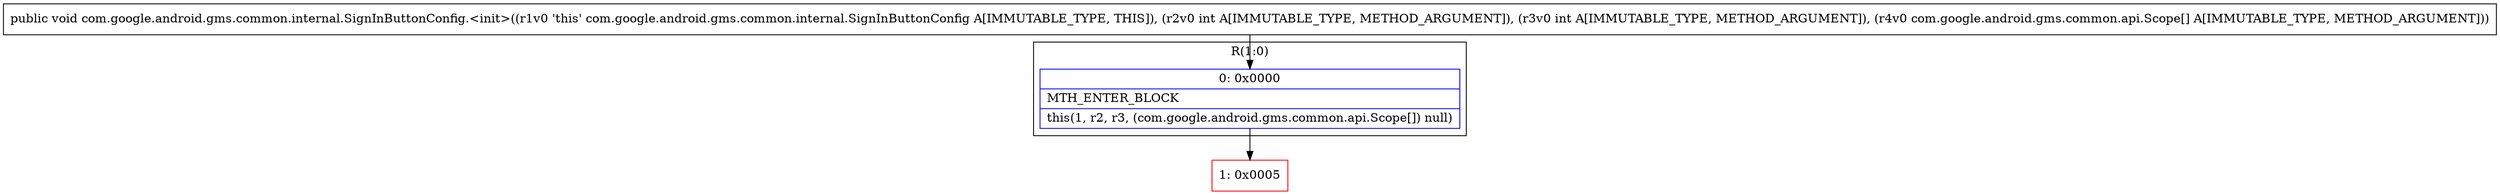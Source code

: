 digraph "CFG forcom.google.android.gms.common.internal.SignInButtonConfig.\<init\>(II[Lcom\/google\/android\/gms\/common\/api\/Scope;)V" {
subgraph cluster_Region_1833137250 {
label = "R(1:0)";
node [shape=record,color=blue];
Node_0 [shape=record,label="{0\:\ 0x0000|MTH_ENTER_BLOCK\l|this(1, r2, r3, (com.google.android.gms.common.api.Scope[]) null)\l}"];
}
Node_1 [shape=record,color=red,label="{1\:\ 0x0005}"];
MethodNode[shape=record,label="{public void com.google.android.gms.common.internal.SignInButtonConfig.\<init\>((r1v0 'this' com.google.android.gms.common.internal.SignInButtonConfig A[IMMUTABLE_TYPE, THIS]), (r2v0 int A[IMMUTABLE_TYPE, METHOD_ARGUMENT]), (r3v0 int A[IMMUTABLE_TYPE, METHOD_ARGUMENT]), (r4v0 com.google.android.gms.common.api.Scope[] A[IMMUTABLE_TYPE, METHOD_ARGUMENT])) }"];
MethodNode -> Node_0;
Node_0 -> Node_1;
}

